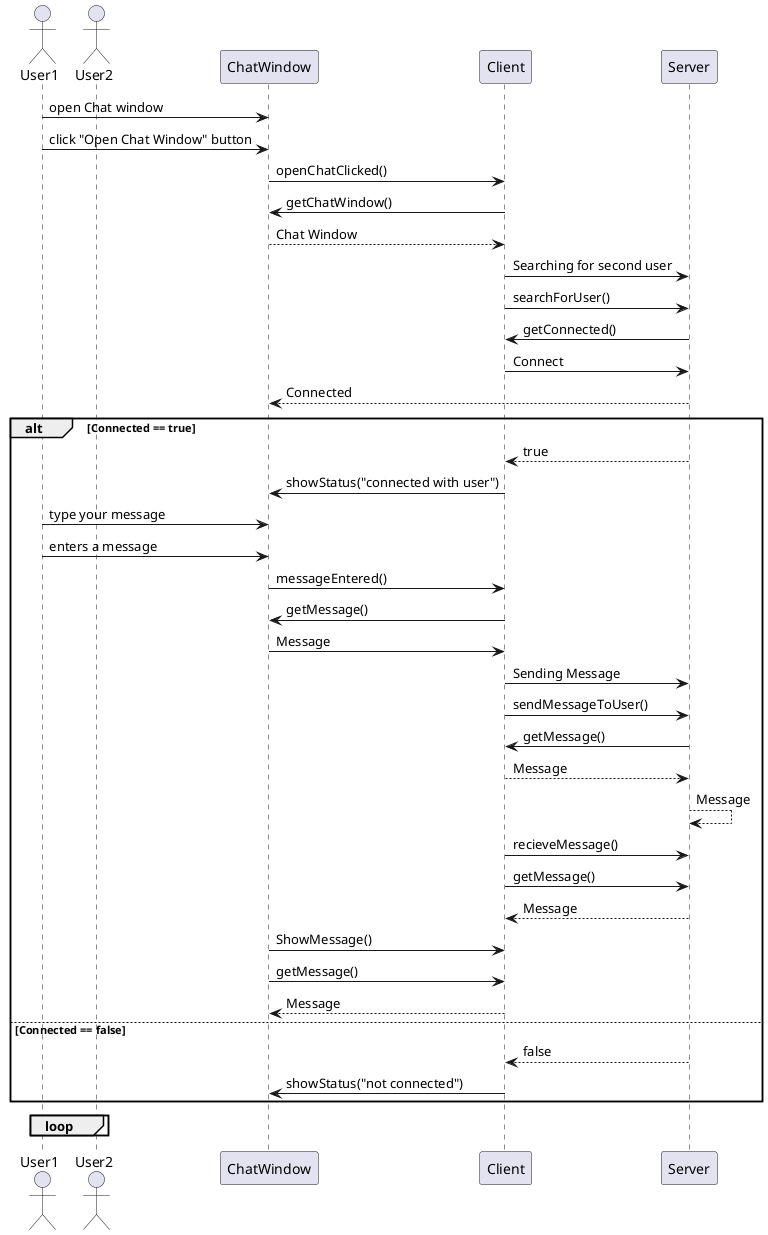 @startuml

actor User1
actor User2
participant ChatWindow
participant Client
participant Server

User1 -> ChatWindow: open Chat window
User1 -> ChatWindow: click "Open Chat Window" button
ChatWindow -> Client: openChatClicked()

Client -> ChatWindow: getChatWindow()
ChatWindow --> Client: Chat Window

Client -> Server: Searching for second user
Client -> Server: searchForUser()
Server -> Client: getConnected()
Client -> Server: Connect

Server --> ChatWindow: Connected

alt Connected == true
   Server --> Client: true
   Client -> ChatWindow: showStatus("connected with user")

   User1 -> ChatWindow: type your message
   User1 -> ChatWindow: enters a message
   ChatWindow -> Client: messageEntered()
   Client -> ChatWindow: getMessage()
   ChatWindow -> Client: Message

   Client -> Server: Sending Message
   Client -> Server: sendMessageToUser()
   Server -> Client: getMessage()
   Client --> Server: Message

   Server --> Server: Message
   Client -> Server: recieveMessage()
   Client -> Server: getMessage()
   Server --> Client: Message
   ChatWindow -> Client: ShowMessage()
   ChatWindow -> Client: getMessage()
   Client --> ChatWindow: Message

else Connected == false
   Server --> Client: false
   Client -> ChatWindow: showStatus("not connected")
end
loop
end
@enduml
